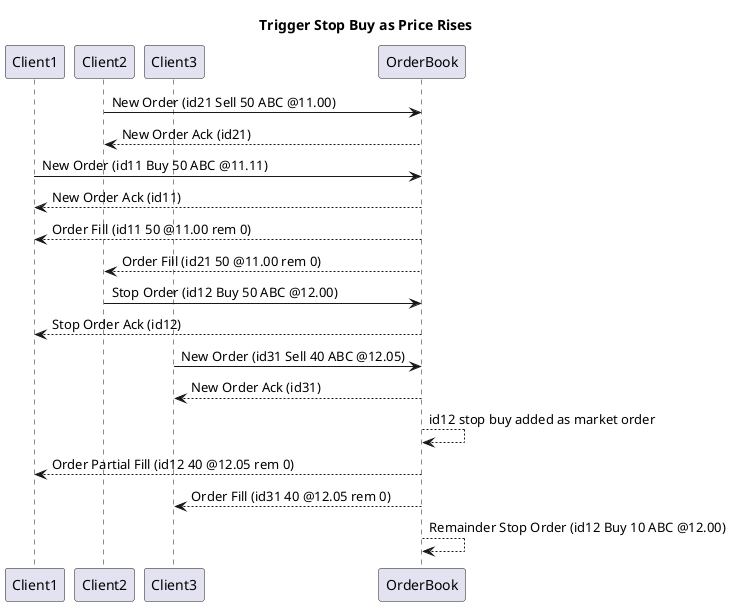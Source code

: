 @startuml
Title Trigger Stop Buy as Price Rises

participant Client1 order 10
participant Client2 order 20
participant Client3 order 21
participant OrderBook order 30

Client2 -> OrderBook: New Order (id21 Sell 50 ABC @11.00)
OrderBook --> Client2: New Order Ack (id21)

Client1 -> OrderBook: New Order (id11 Buy 50 ABC @11.11)
OrderBook --> Client1: New Order Ack (id11)

OrderBook --> Client1: Order Fill (id11 50 @11.00 rem 0)
OrderBook --> Client2: Order Fill (id21 50 @11.00 rem 0)

Client2 -> OrderBook: Stop Order (id12 Buy 50 ABC @12.00)
OrderBook --> Client1: Stop Order Ack (id12)

Client3 -> OrderBook: New Order (id31 Sell 40 ABC @12.05)
OrderBook --> Client3: New Order Ack (id31)

OrderBook --> OrderBook: id12 stop buy added as market order

OrderBook --> Client1: Order Partial Fill (id12 40 @12.05 rem 0)
OrderBook --> Client3: Order Fill (id31 40 @12.05 rem 0)

OrderBook --> OrderBook: Remainder Stop Order (id12 Buy 10 ABC @12.00)
@enduml